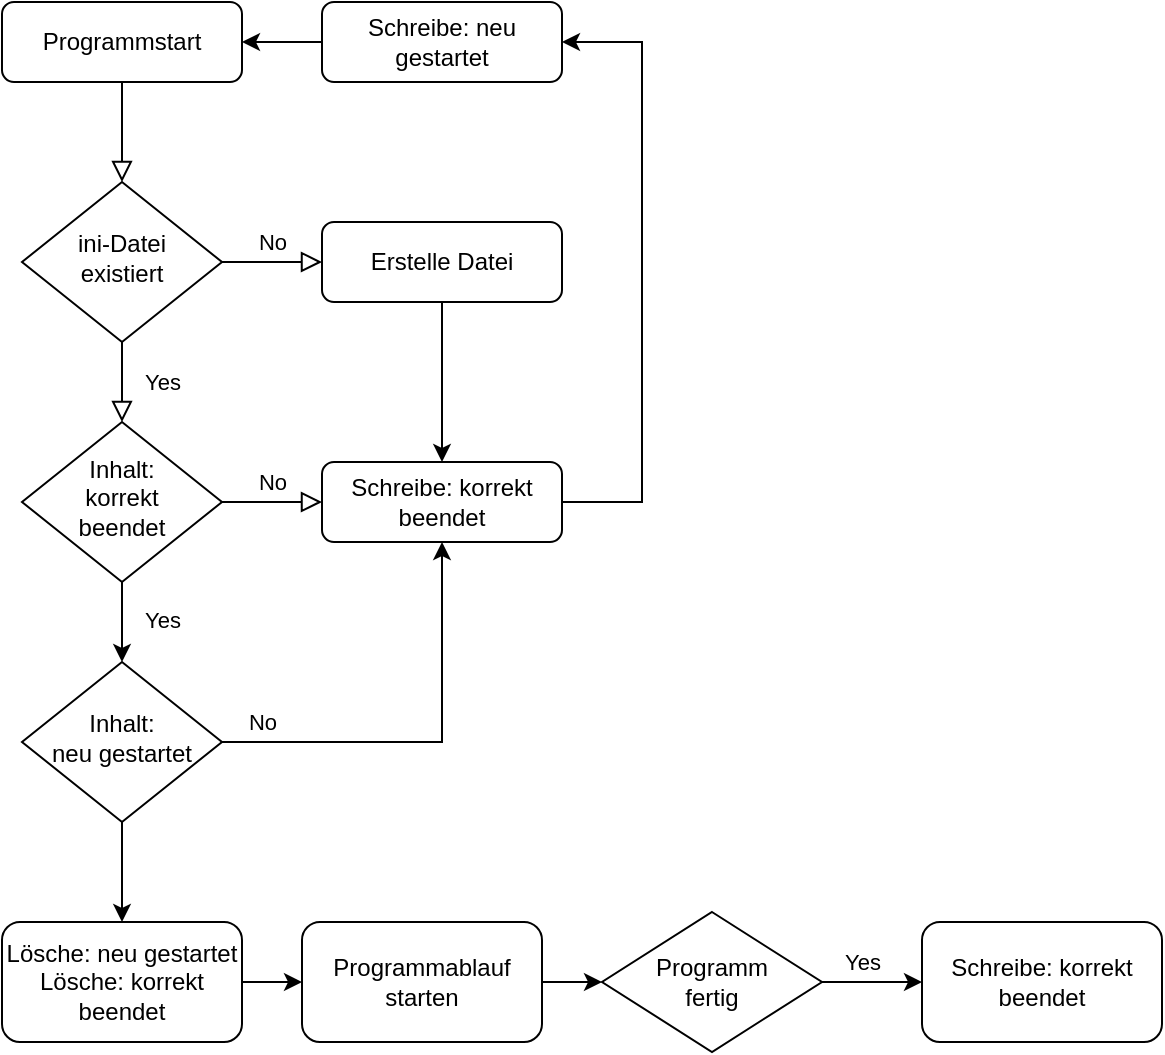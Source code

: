 <mxfile version="24.1.0" type="device" pages="2">
  <diagram id="C5RBs43oDa-KdzZeNtuy" name="Konzept 1">
    <mxGraphModel dx="1397" dy="813" grid="1" gridSize="10" guides="1" tooltips="1" connect="1" arrows="1" fold="1" page="1" pageScale="1" pageWidth="827" pageHeight="1169" math="0" shadow="0">
      <root>
        <mxCell id="WIyWlLk6GJQsqaUBKTNV-0" />
        <mxCell id="WIyWlLk6GJQsqaUBKTNV-1" parent="WIyWlLk6GJQsqaUBKTNV-0" />
        <mxCell id="WIyWlLk6GJQsqaUBKTNV-2" value="" style="rounded=0;html=1;jettySize=auto;orthogonalLoop=1;fontSize=11;endArrow=block;endFill=0;endSize=8;strokeWidth=1;shadow=0;labelBackgroundColor=none;edgeStyle=orthogonalEdgeStyle;" parent="WIyWlLk6GJQsqaUBKTNV-1" source="WIyWlLk6GJQsqaUBKTNV-3" target="WIyWlLk6GJQsqaUBKTNV-6" edge="1">
          <mxGeometry relative="1" as="geometry" />
        </mxCell>
        <mxCell id="WIyWlLk6GJQsqaUBKTNV-3" value="Programmstart" style="rounded=1;whiteSpace=wrap;html=1;fontSize=12;glass=0;strokeWidth=1;shadow=0;" parent="WIyWlLk6GJQsqaUBKTNV-1" vertex="1">
          <mxGeometry x="160" y="80" width="120" height="40" as="geometry" />
        </mxCell>
        <mxCell id="WIyWlLk6GJQsqaUBKTNV-4" value="Yes" style="rounded=0;html=1;jettySize=auto;orthogonalLoop=1;fontSize=11;endArrow=block;endFill=0;endSize=8;strokeWidth=1;shadow=0;labelBackgroundColor=none;edgeStyle=orthogonalEdgeStyle;" parent="WIyWlLk6GJQsqaUBKTNV-1" source="WIyWlLk6GJQsqaUBKTNV-6" target="WIyWlLk6GJQsqaUBKTNV-10" edge="1">
          <mxGeometry y="20" relative="1" as="geometry">
            <mxPoint as="offset" />
          </mxGeometry>
        </mxCell>
        <mxCell id="WIyWlLk6GJQsqaUBKTNV-5" value="No" style="edgeStyle=orthogonalEdgeStyle;rounded=0;html=1;jettySize=auto;orthogonalLoop=1;fontSize=11;endArrow=block;endFill=0;endSize=8;strokeWidth=1;shadow=0;labelBackgroundColor=none;" parent="WIyWlLk6GJQsqaUBKTNV-1" source="WIyWlLk6GJQsqaUBKTNV-6" target="WIyWlLk6GJQsqaUBKTNV-7" edge="1">
          <mxGeometry y="10" relative="1" as="geometry">
            <mxPoint as="offset" />
          </mxGeometry>
        </mxCell>
        <mxCell id="WIyWlLk6GJQsqaUBKTNV-6" value="ini-Datei&lt;div&gt;existiert&lt;/div&gt;" style="rhombus;whiteSpace=wrap;html=1;shadow=0;fontFamily=Helvetica;fontSize=12;align=center;strokeWidth=1;spacing=6;spacingTop=-4;" parent="WIyWlLk6GJQsqaUBKTNV-1" vertex="1">
          <mxGeometry x="170" y="170" width="100" height="80" as="geometry" />
        </mxCell>
        <mxCell id="1EcigxbdVdml3RyXZO5f-8" value="" style="edgeStyle=orthogonalEdgeStyle;rounded=0;orthogonalLoop=1;jettySize=auto;html=1;" edge="1" parent="WIyWlLk6GJQsqaUBKTNV-1" source="WIyWlLk6GJQsqaUBKTNV-7" target="WIyWlLk6GJQsqaUBKTNV-12">
          <mxGeometry relative="1" as="geometry" />
        </mxCell>
        <mxCell id="WIyWlLk6GJQsqaUBKTNV-7" value="Erstelle Datei" style="rounded=1;whiteSpace=wrap;html=1;fontSize=12;glass=0;strokeWidth=1;shadow=0;" parent="WIyWlLk6GJQsqaUBKTNV-1" vertex="1">
          <mxGeometry x="320" y="190" width="120" height="40" as="geometry" />
        </mxCell>
        <mxCell id="WIyWlLk6GJQsqaUBKTNV-9" value="No" style="edgeStyle=orthogonalEdgeStyle;rounded=0;html=1;jettySize=auto;orthogonalLoop=1;fontSize=11;endArrow=block;endFill=0;endSize=8;strokeWidth=1;shadow=0;labelBackgroundColor=none;" parent="WIyWlLk6GJQsqaUBKTNV-1" source="WIyWlLk6GJQsqaUBKTNV-10" target="WIyWlLk6GJQsqaUBKTNV-12" edge="1">
          <mxGeometry y="10" relative="1" as="geometry">
            <mxPoint as="offset" />
          </mxGeometry>
        </mxCell>
        <mxCell id="1EcigxbdVdml3RyXZO5f-7" value="" style="edgeStyle=orthogonalEdgeStyle;rounded=0;orthogonalLoop=1;jettySize=auto;html=1;" edge="1" parent="WIyWlLk6GJQsqaUBKTNV-1" source="WIyWlLk6GJQsqaUBKTNV-10" target="1EcigxbdVdml3RyXZO5f-6">
          <mxGeometry relative="1" as="geometry" />
        </mxCell>
        <mxCell id="1EcigxbdVdml3RyXZO5f-18" value="Yes" style="edgeLabel;html=1;align=center;verticalAlign=middle;resizable=0;points=[];" vertex="1" connectable="0" parent="1EcigxbdVdml3RyXZO5f-7">
          <mxGeometry x="-0.064" y="1" relative="1" as="geometry">
            <mxPoint x="19" as="offset" />
          </mxGeometry>
        </mxCell>
        <mxCell id="WIyWlLk6GJQsqaUBKTNV-10" value="Inhalt:&lt;div&gt;korrekt&lt;/div&gt;&lt;div&gt;beendet&lt;/div&gt;" style="rhombus;whiteSpace=wrap;html=1;shadow=0;fontFamily=Helvetica;fontSize=12;align=center;strokeWidth=1;spacing=6;spacingTop=-4;" parent="WIyWlLk6GJQsqaUBKTNV-1" vertex="1">
          <mxGeometry x="170" y="290" width="100" height="80" as="geometry" />
        </mxCell>
        <mxCell id="1EcigxbdVdml3RyXZO5f-5" style="edgeStyle=orthogonalEdgeStyle;rounded=0;orthogonalLoop=1;jettySize=auto;html=1;entryX=1;entryY=0.5;entryDx=0;entryDy=0;exitX=1;exitY=0.5;exitDx=0;exitDy=0;" edge="1" parent="WIyWlLk6GJQsqaUBKTNV-1" source="WIyWlLk6GJQsqaUBKTNV-12" target="1EcigxbdVdml3RyXZO5f-1">
          <mxGeometry relative="1" as="geometry">
            <Array as="points">
              <mxPoint x="480" y="330" />
              <mxPoint x="480" y="100" />
            </Array>
          </mxGeometry>
        </mxCell>
        <mxCell id="WIyWlLk6GJQsqaUBKTNV-12" value="Schreibe: korrekt beendet" style="rounded=1;whiteSpace=wrap;html=1;fontSize=12;glass=0;strokeWidth=1;shadow=0;" parent="WIyWlLk6GJQsqaUBKTNV-1" vertex="1">
          <mxGeometry x="320" y="310" width="120" height="40" as="geometry" />
        </mxCell>
        <mxCell id="1EcigxbdVdml3RyXZO5f-2" value="" style="edgeStyle=orthogonalEdgeStyle;rounded=0;orthogonalLoop=1;jettySize=auto;html=1;" edge="1" parent="WIyWlLk6GJQsqaUBKTNV-1" source="1EcigxbdVdml3RyXZO5f-1" target="WIyWlLk6GJQsqaUBKTNV-3">
          <mxGeometry relative="1" as="geometry" />
        </mxCell>
        <mxCell id="1EcigxbdVdml3RyXZO5f-1" value="Schreibe: neu gestartet" style="rounded=1;whiteSpace=wrap;html=1;" vertex="1" parent="WIyWlLk6GJQsqaUBKTNV-1">
          <mxGeometry x="320" y="80" width="120" height="40" as="geometry" />
        </mxCell>
        <mxCell id="1EcigxbdVdml3RyXZO5f-11" value="" style="edgeStyle=orthogonalEdgeStyle;rounded=0;orthogonalLoop=1;jettySize=auto;html=1;entryX=0.5;entryY=1;entryDx=0;entryDy=0;" edge="1" parent="WIyWlLk6GJQsqaUBKTNV-1" source="1EcigxbdVdml3RyXZO5f-6" target="WIyWlLk6GJQsqaUBKTNV-12">
          <mxGeometry relative="1" as="geometry">
            <mxPoint x="320" y="450" as="targetPoint" />
          </mxGeometry>
        </mxCell>
        <mxCell id="1EcigxbdVdml3RyXZO5f-12" value="No" style="edgeLabel;html=1;align=center;verticalAlign=middle;resizable=0;points=[];" vertex="1" connectable="0" parent="1EcigxbdVdml3RyXZO5f-11">
          <mxGeometry x="0.011" relative="1" as="geometry">
            <mxPoint x="-86" y="-10" as="offset" />
          </mxGeometry>
        </mxCell>
        <mxCell id="1EcigxbdVdml3RyXZO5f-20" value="" style="edgeStyle=orthogonalEdgeStyle;rounded=0;orthogonalLoop=1;jettySize=auto;html=1;" edge="1" parent="WIyWlLk6GJQsqaUBKTNV-1" source="1EcigxbdVdml3RyXZO5f-6" target="1EcigxbdVdml3RyXZO5f-19">
          <mxGeometry relative="1" as="geometry" />
        </mxCell>
        <mxCell id="1EcigxbdVdml3RyXZO5f-6" value="Inhalt:&lt;div&gt;neu gestartet&lt;/div&gt;" style="rhombus;whiteSpace=wrap;html=1;shadow=0;fontFamily=Helvetica;fontSize=12;align=center;strokeWidth=1;spacing=6;spacingTop=-4;" vertex="1" parent="WIyWlLk6GJQsqaUBKTNV-1">
          <mxGeometry x="170" y="410" width="100" height="80" as="geometry" />
        </mxCell>
        <mxCell id="1EcigxbdVdml3RyXZO5f-22" value="" style="edgeStyle=orthogonalEdgeStyle;rounded=0;orthogonalLoop=1;jettySize=auto;html=1;" edge="1" parent="WIyWlLk6GJQsqaUBKTNV-1" source="1EcigxbdVdml3RyXZO5f-19" target="1EcigxbdVdml3RyXZO5f-21">
          <mxGeometry relative="1" as="geometry" />
        </mxCell>
        <mxCell id="1EcigxbdVdml3RyXZO5f-19" value="Lösche: neu gestartet&lt;div&gt;Lösche: korrekt beendet&lt;/div&gt;" style="rounded=1;whiteSpace=wrap;html=1;" vertex="1" parent="WIyWlLk6GJQsqaUBKTNV-1">
          <mxGeometry x="160" y="540" width="120" height="60" as="geometry" />
        </mxCell>
        <mxCell id="1EcigxbdVdml3RyXZO5f-26" value="" style="edgeStyle=orthogonalEdgeStyle;rounded=0;orthogonalLoop=1;jettySize=auto;html=1;" edge="1" parent="WIyWlLk6GJQsqaUBKTNV-1" source="1EcigxbdVdml3RyXZO5f-21" target="1EcigxbdVdml3RyXZO5f-25">
          <mxGeometry relative="1" as="geometry" />
        </mxCell>
        <mxCell id="1EcigxbdVdml3RyXZO5f-21" value="Programmablauf starten" style="rounded=1;whiteSpace=wrap;html=1;" vertex="1" parent="WIyWlLk6GJQsqaUBKTNV-1">
          <mxGeometry x="310" y="540" width="120" height="60" as="geometry" />
        </mxCell>
        <mxCell id="1EcigxbdVdml3RyXZO5f-31" value="" style="edgeStyle=orthogonalEdgeStyle;rounded=0;orthogonalLoop=1;jettySize=auto;html=1;" edge="1" parent="WIyWlLk6GJQsqaUBKTNV-1" source="1EcigxbdVdml3RyXZO5f-25" target="1EcigxbdVdml3RyXZO5f-29">
          <mxGeometry relative="1" as="geometry" />
        </mxCell>
        <mxCell id="1EcigxbdVdml3RyXZO5f-32" value="Yes" style="edgeLabel;html=1;align=center;verticalAlign=middle;resizable=0;points=[];" vertex="1" connectable="0" parent="1EcigxbdVdml3RyXZO5f-31">
          <mxGeometry x="0.313" y="-1" relative="1" as="geometry">
            <mxPoint x="-13" y="-11" as="offset" />
          </mxGeometry>
        </mxCell>
        <mxCell id="1EcigxbdVdml3RyXZO5f-25" value="Programm&lt;div&gt;fertig&lt;/div&gt;" style="rhombus;whiteSpace=wrap;html=1;" vertex="1" parent="WIyWlLk6GJQsqaUBKTNV-1">
          <mxGeometry x="460" y="535" width="110" height="70" as="geometry" />
        </mxCell>
        <mxCell id="1EcigxbdVdml3RyXZO5f-29" value="Schreibe: korrekt beendet" style="rounded=1;whiteSpace=wrap;html=1;" vertex="1" parent="WIyWlLk6GJQsqaUBKTNV-1">
          <mxGeometry x="620" y="540" width="120" height="60" as="geometry" />
        </mxCell>
      </root>
    </mxGraphModel>
  </diagram>
  <diagram id="G1a1yyUJ21ydUwBuPjvz" name="Konzept 2">
    <mxGraphModel dx="1397" dy="813" grid="1" gridSize="10" guides="1" tooltips="1" connect="1" arrows="1" fold="1" page="1" pageScale="1" pageWidth="1169" pageHeight="827" math="0" shadow="0">
      <root>
        <mxCell id="0" />
        <mxCell id="1" parent="0" />
        <mxCell id="S-DrEWVluPdULDLgW-20-3" value="" style="edgeStyle=orthogonalEdgeStyle;rounded=0;orthogonalLoop=1;jettySize=auto;html=1;" edge="1" parent="1" source="S-DrEWVluPdULDLgW-20-1" target="S-DrEWVluPdULDLgW-20-2">
          <mxGeometry relative="1" as="geometry" />
        </mxCell>
        <mxCell id="S-DrEWVluPdULDLgW-20-1" value="Programm gestartet" style="rounded=1;whiteSpace=wrap;html=1;" vertex="1" parent="1">
          <mxGeometry x="200" y="80" width="160" height="40" as="geometry" />
        </mxCell>
        <mxCell id="S-DrEWVluPdULDLgW-20-5" value="" style="edgeStyle=orthogonalEdgeStyle;rounded=0;orthogonalLoop=1;jettySize=auto;html=1;" edge="1" parent="1" source="S-DrEWVluPdULDLgW-20-2" target="S-DrEWVluPdULDLgW-20-4">
          <mxGeometry relative="1" as="geometry" />
        </mxCell>
        <mxCell id="S-DrEWVluPdULDLgW-20-6" value="No" style="edgeLabel;html=1;align=center;verticalAlign=middle;resizable=0;points=[];" vertex="1" connectable="0" parent="S-DrEWVluPdULDLgW-20-5">
          <mxGeometry x="-0.028" y="1" relative="1" as="geometry">
            <mxPoint y="-9" as="offset" />
          </mxGeometry>
        </mxCell>
        <mxCell id="S-DrEWVluPdULDLgW-20-11" value="" style="edgeStyle=orthogonalEdgeStyle;rounded=0;orthogonalLoop=1;jettySize=auto;html=1;" edge="1" parent="1" source="S-DrEWVluPdULDLgW-20-2" target="S-DrEWVluPdULDLgW-20-10">
          <mxGeometry relative="1" as="geometry" />
        </mxCell>
        <mxCell id="S-DrEWVluPdULDLgW-20-12" value="Yes" style="edgeLabel;html=1;align=center;verticalAlign=middle;resizable=0;points=[];" vertex="1" connectable="0" parent="S-DrEWVluPdULDLgW-20-11">
          <mxGeometry x="-0.253" relative="1" as="geometry">
            <mxPoint x="20" as="offset" />
          </mxGeometry>
        </mxCell>
        <mxCell id="S-DrEWVluPdULDLgW-20-2" value="run.hold existiert" style="rhombus;whiteSpace=wrap;html=1;" vertex="1" parent="1">
          <mxGeometry x="215" y="170" width="130" height="60" as="geometry" />
        </mxCell>
        <mxCell id="S-DrEWVluPdULDLgW-20-8" value="" style="edgeStyle=orthogonalEdgeStyle;rounded=0;orthogonalLoop=1;jettySize=auto;html=1;" edge="1" parent="1" source="S-DrEWVluPdULDLgW-20-4" target="S-DrEWVluPdULDLgW-20-7">
          <mxGeometry relative="1" as="geometry" />
        </mxCell>
        <mxCell id="S-DrEWVluPdULDLgW-20-4" value="run.hold erstellen" style="rounded=1;whiteSpace=wrap;html=1;" vertex="1" parent="1">
          <mxGeometry x="400" y="180" width="120" height="40" as="geometry" />
        </mxCell>
        <mxCell id="S-DrEWVluPdULDLgW-20-9" style="edgeStyle=orthogonalEdgeStyle;rounded=0;orthogonalLoop=1;jettySize=auto;html=1;entryX=1;entryY=0.5;entryDx=0;entryDy=0;exitX=0.5;exitY=0;exitDx=0;exitDy=0;" edge="1" parent="1" source="S-DrEWVluPdULDLgW-20-7" target="S-DrEWVluPdULDLgW-20-1">
          <mxGeometry relative="1" as="geometry" />
        </mxCell>
        <mxCell id="S-DrEWVluPdULDLgW-20-7" value="Programm neu starten" style="rounded=1;whiteSpace=wrap;html=1;" vertex="1" parent="1">
          <mxGeometry x="560" y="180" width="120" height="40" as="geometry" />
        </mxCell>
        <mxCell id="S-DrEWVluPdULDLgW-20-14" value="" style="edgeStyle=orthogonalEdgeStyle;rounded=0;orthogonalLoop=1;jettySize=auto;html=1;" edge="1" parent="1" source="S-DrEWVluPdULDLgW-20-10" target="S-DrEWVluPdULDLgW-20-13">
          <mxGeometry relative="1" as="geometry" />
        </mxCell>
        <mxCell id="S-DrEWVluPdULDLgW-20-10" value="run.hold löschen" style="rounded=1;whiteSpace=wrap;html=1;" vertex="1" parent="1">
          <mxGeometry x="220" y="270" width="120" height="30" as="geometry" />
        </mxCell>
        <mxCell id="S-DrEWVluPdULDLgW-20-13" value="Programm läuft weiter" style="rounded=1;whiteSpace=wrap;html=1;" vertex="1" parent="1">
          <mxGeometry x="220" y="340" width="120" height="30" as="geometry" />
        </mxCell>
      </root>
    </mxGraphModel>
  </diagram>
</mxfile>
